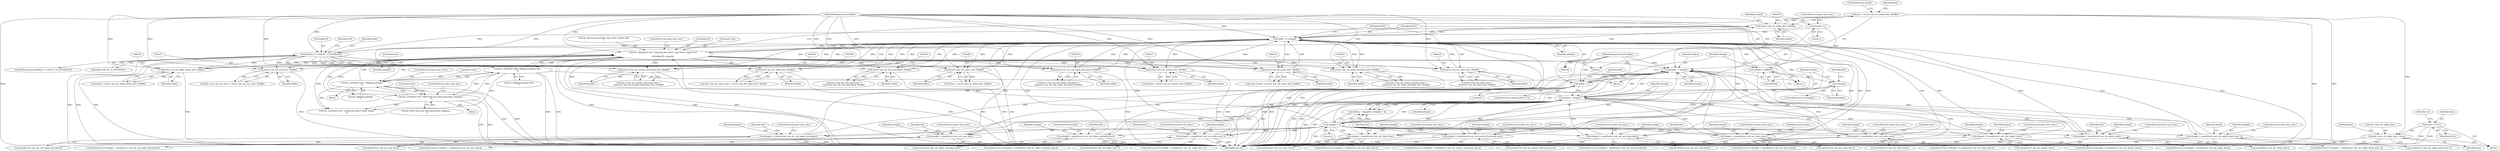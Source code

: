 digraph "0_linux_2e1c42391ff2556387b3cb6308b24f6f65619feb@pointer" {
"1000447" [label="(Call,hdr->usb_cdc_mdlm_desc = desc)"];
"1000335" [label="(Call,desc = (struct usb_cdc_mdlm_desc *)buffer)"];
"1000337" [label="(Call,(struct usb_cdc_mdlm_desc *)buffer)"];
"1000186" [label="(Call,buffer[1] != USB_DT_CS_INTERFACE)"];
"1000429" [label="(Call,buffer += elength)"];
"1000325" [label="(Call,elength < sizeof(struct usb_cdc_mdlm_desc *))"];
"1000171" [label="(Call,buflen < elength)"];
"1000146" [label="(Call,buflen > 0)"];
"1000426" [label="(Call,buflen -= elength)"];
"1000295" [label="(Call,elength < sizeof(struct usb_cdc_call_mgmt_descriptor))"];
"1000174" [label="(Call,elength < 3)"];
"1000391" [label="(Call,elength < sizeof(struct usb_cdc_mbim_extended_desc))"];
"1000310" [label="(Call,elength < sizeof(struct usb_cdc_dmm_desc))"];
"1000165" [label="(Call,elength = 1)"];
"1000262" [label="(Call,elength < sizeof(struct usb_cdc_acm_descriptor))"];
"1000206" [label="(Call,elength < sizeof(struct usb_cdc_union_desc))"];
"1000277" [label="(Call,elength != sizeof(struct usb_cdc_ether_desc))"];
"1000244" [label="(Call,elength != sizeof(struct usb_cdc_header_desc))"];
"1000376" [label="(Call,elength < sizeof(struct usb_cdc_mbim_desc))"];
"1000343" [label="(Call,elength < sizeof(struct usb_cdc_mdlm_detail_desc *))"];
"1000229" [label="(Call,elength < sizeof(struct usb_cdc_country_functional_desc))"];
"1000412" [label="(Call,dev_dbg(&intf->dev, \"Ignoring descriptor: type %02x, length %ud\n\",\n\t\t\t\t\tbuffer[2], elength))"];
"1000159" [label="(Call,dev_err(&intf->dev, \"skipping garbage byte\n\"))"];
"1000192" [label="(Call,dev_err(&intf->dev, \"skipping garbage\n\"))"];
"1000214" [label="(Call,dev_err(&intf->dev, \"More than one union descriptor, skipping ...\n\"))"];
"1000107" [label="(MethodParameterIn,u8 *buffer)"];
"1000361" [label="(Call,elength < sizeof(struct usb_cdc_ncm_desc))"];
"1000108" [label="(MethodParameterIn,int buflen)"];
"1000156" [label="(Call,!elength)"];
"1000150" [label="(Call,elength = buffer[0])"];
"1000355" [label="(Call,(struct usb_cdc_mdlm_detail_desc *)buffer)"];
"1000385" [label="(Call,(struct usb_cdc_mbim_desc *)buffer)"];
"1000271" [label="(Call,(struct usb_cdc_acm_descriptor *)buffer)"];
"1000319" [label="(Call,(struct usb_cdc_dmm_desc *)buffer)"];
"1000289" [label="(Call,(struct usb_cdc_ether_desc *)buffer)"];
"1000223" [label="(Call,(struct usb_cdc_union_desc *)buffer)"];
"1000238" [label="(Call,(struct usb_cdc_country_functional_desc *)buffer)"];
"1000400" [label="(Call,(struct usb_cdc_mbim_extended_desc *)buffer)"];
"1000256" [label="(Call,(struct usb_cdc_header_desc *)buffer)"];
"1000304" [label="(Call,(struct usb_cdc_call_mgmt_descriptor *)buffer)"];
"1000370" [label="(Call,(struct usb_cdc_ncm_desc *)buffer)"];
"1000127" [label="(Call,*desc = NULL)"];
"1000281" [label="(ControlStructure,goto next_desc;)"];
"1000321" [label="(Identifier,buffer)"];
"1000273" [label="(Identifier,buffer)"];
"1000312" [label="(Call,sizeof(struct usb_cdc_dmm_desc))"];
"1000240" [label="(Identifier,buffer)"];
"1000192" [label="(Call,dev_err(&intf->dev, \"skipping garbage\n\"))"];
"1000421" [label="(Identifier,elength)"];
"1000393" [label="(Call,sizeof(struct usb_cdc_mbim_extended_desc))"];
"1000266" [label="(ControlStructure,goto next_desc;)"];
"1000381" [label="(Call,hdr->usb_cdc_mbim_desc = (struct usb_cdc_mbim_desc *)buffer)"];
"1000262" [label="(Call,elength < sizeof(struct usb_cdc_acm_descriptor))"];
"1000205" [label="(ControlStructure,if (elength < sizeof(struct usb_cdc_union_desc)))"];
"1000454" [label="(Identifier,hdr)"];
"1000219" [label="(Literal,\"More than one union descriptor, skipping ...\n\")"];
"1000291" [label="(Identifier,buffer)"];
"1000347" [label="(ControlStructure,goto next_desc;)"];
"1000310" [label="(Call,elength < sizeof(struct usb_cdc_dmm_desc))"];
"1000109" [label="(Block,)"];
"1000186" [label="(Call,buffer[1] != USB_DT_CS_INTERFACE)"];
"1000426" [label="(Call,buflen -= elength)"];
"1000327" [label="(Call,sizeof(struct usb_cdc_mdlm_desc *))"];
"1000302" [label="(Identifier,hdr)"];
"1000231" [label="(Call,sizeof(struct usb_cdc_country_functional_desc))"];
"1000208" [label="(Call,sizeof(struct usb_cdc_union_desc))"];
"1000300" [label="(Call,hdr->usb_cdc_call_mgmt_descriptor =\n\t\t\t\t(struct usb_cdc_call_mgmt_descriptor *)buffer)"];
"1000133" [label="(Identifier,cnt)"];
"1000309" [label="(ControlStructure,if (elength < sizeof(struct usb_cdc_dmm_desc)))"];
"1000166" [label="(Identifier,elength)"];
"1000363" [label="(Call,sizeof(struct usb_cdc_ncm_desc))"];
"1000128" [label="(Identifier,desc)"];
"1000287" [label="(Call,ether = (struct usb_cdc_ether_desc *)buffer)"];
"1000172" [label="(Identifier,buflen)"];
"1000271" [label="(Call,(struct usb_cdc_acm_descriptor *)buffer)"];
"1000311" [label="(Identifier,elength)"];
"1000256" [label="(Call,(struct usb_cdc_header_desc *)buffer)"];
"1000230" [label="(Identifier,elength)"];
"1000413" [label="(Call,&intf->dev)"];
"1000250" [label="(Identifier,header)"];
"1000431" [label="(Identifier,elength)"];
"1000391" [label="(Call,elength < sizeof(struct usb_cdc_mbim_extended_desc))"];
"1000304" [label="(Call,(struct usb_cdc_call_mgmt_descriptor *)buffer)"];
"1000355" [label="(Call,(struct usb_cdc_mdlm_detail_desc *)buffer)"];
"1000314" [label="(ControlStructure,goto next_desc;)"];
"1000372" [label="(Identifier,buffer)"];
"1000390" [label="(ControlStructure,if (elength < sizeof(struct usb_cdc_mbim_extended_desc)))"];
"1000368" [label="(Identifier,hdr)"];
"1000375" [label="(ControlStructure,if (elength < sizeof(struct usb_cdc_mbim_desc)))"];
"1000258" [label="(Identifier,buffer)"];
"1000448" [label="(Call,hdr->usb_cdc_mdlm_desc)"];
"1000412" [label="(Call,dev_dbg(&intf->dev, \"Ignoring descriptor: type %02x, length %ud\n\",\n\t\t\t\t\tbuffer[2], elength))"];
"1000127" [label="(Call,*desc = NULL)"];
"1000263" [label="(Identifier,elength)"];
"1000269" [label="(Identifier,hdr)"];
"1000331" [label="(Identifier,desc)"];
"1000151" [label="(Identifier,elength)"];
"1000377" [label="(Identifier,elength)"];
"1000335" [label="(Call,desc = (struct usb_cdc_mdlm_desc *)buffer)"];
"1000459" [label="(MethodReturn,int)"];
"1000343" [label="(Call,elength < sizeof(struct usb_cdc_mdlm_detail_desc *))"];
"1000246" [label="(Call,sizeof(struct usb_cdc_header_desc))"];
"1000380" [label="(ControlStructure,goto next_desc;)"];
"1000324" [label="(ControlStructure,if (elength < sizeof(struct usb_cdc_mdlm_desc *)))"];
"1000289" [label="(Call,(struct usb_cdc_ether_desc *)buffer)"];
"1000387" [label="(Identifier,buffer)"];
"1000223" [label="(Call,(struct usb_cdc_union_desc *)buffer)"];
"1000185" [label="(ControlStructure,if (buffer[1] != USB_DT_CS_INTERFACE))"];
"1000370" [label="(Call,(struct usb_cdc_ncm_desc *)buffer)"];
"1000162" [label="(Identifier,intf)"];
"1000276" [label="(ControlStructure,if (elength != sizeof(struct usb_cdc_ether_desc)))"];
"1000108" [label="(MethodParameterIn,int buflen)"];
"1000429" [label="(Call,buffer += elength)"];
"1000294" [label="(ControlStructure,if (elength < sizeof(struct usb_cdc_call_mgmt_descriptor)))"];
"1000165" [label="(Call,elength = 1)"];
"1000215" [label="(Call,&intf->dev)"];
"1000171" [label="(Call,buflen < elength)"];
"1000361" [label="(Call,elength < sizeof(struct usb_cdc_ncm_desc))"];
"1000395" [label="(ControlStructure,break;)"];
"1000164" [label="(Literal,\"skipping garbage byte\n\")"];
"1000267" [label="(Call,hdr->usb_cdc_acm_descriptor =\n\t\t\t\t(struct usb_cdc_acm_descriptor *)buffer)"];
"1000366" [label="(Call,hdr->usb_cdc_ncm_desc = (struct usb_cdc_ncm_desc *)buffer)"];
"1000417" [label="(Literal,\"Ignoring descriptor: type %02x, length %ud\n\")"];
"1000342" [label="(ControlStructure,if (elength < sizeof(struct usb_cdc_mdlm_detail_desc *)))"];
"1000243" [label="(ControlStructure,if (elength != sizeof(struct usb_cdc_header_desc)))"];
"1000147" [label="(Identifier,buflen)"];
"1000317" [label="(Identifier,hdr)"];
"1000149" [label="(Block,)"];
"1000244" [label="(Call,elength != sizeof(struct usb_cdc_header_desc))"];
"1000233" [label="(ControlStructure,goto next_desc;)"];
"1000430" [label="(Identifier,buffer)"];
"1000168" [label="(ControlStructure,goto next_desc;)"];
"1000238" [label="(Call,(struct usb_cdc_country_functional_desc *)buffer)"];
"1000402" [label="(Identifier,buffer)"];
"1000349" [label="(Identifier,detail)"];
"1000306" [label="(Identifier,buffer)"];
"1000190" [label="(Identifier,USB_DT_CS_INTERFACE)"];
"1000170" [label="(Call,(buflen < elength) || (elength < 3))"];
"1000398" [label="(Identifier,hdr)"];
"1000248" [label="(ControlStructure,goto next_desc;)"];
"1000254" [label="(Call,header = (struct usb_cdc_header_desc *)buffer)"];
"1000400" [label="(Call,(struct usb_cdc_mbim_extended_desc *)buffer)"];
"1000174" [label="(Call,elength < 3)"];
"1000158" [label="(Block,)"];
"1000353" [label="(Call,detail = (struct usb_cdc_mdlm_detail_desc *)buffer)"];
"1000129" [label="(Identifier,NULL)"];
"1000193" [label="(Call,&intf->dev)"];
"1000178" [label="(Call,dev_err(&intf->dev, \"invalid descriptor buffer length\n\"))"];
"1000340" [label="(ControlStructure,break;)"];
"1000261" [label="(ControlStructure,if (elength < sizeof(struct usb_cdc_acm_descriptor)))"];
"1000295" [label="(Call,elength < sizeof(struct usb_cdc_call_mgmt_descriptor))"];
"1000329" [label="(ControlStructure,goto next_desc;)"];
"1000451" [label="(Identifier,desc)"];
"1000360" [label="(ControlStructure,if (elength < sizeof(struct usb_cdc_ncm_desc)))"];
"1000206" [label="(Call,elength < sizeof(struct usb_cdc_union_desc))"];
"1000447" [label="(Call,hdr->usb_cdc_mdlm_desc = desc)"];
"1000299" [label="(ControlStructure,goto next_desc;)"];
"1000176" [label="(Literal,3)"];
"1000283" [label="(Identifier,ether)"];
"1000203" [label="(Block,)"];
"1000210" [label="(ControlStructure,goto next_desc;)"];
"1000236" [label="(Identifier,hdr)"];
"1000264" [label="(Call,sizeof(struct usb_cdc_acm_descriptor))"];
"1000278" [label="(Identifier,elength)"];
"1000396" [label="(Call,hdr->usb_cdc_mbim_extended_desc =\n\t\t\t\t(struct usb_cdc_mbim_extended_desc *)buffer)"];
"1000150" [label="(Call,elength = buffer[0])"];
"1000365" [label="(ControlStructure,goto next_desc;)"];
"1000201" [label="(Identifier,buffer)"];
"1000319" [label="(Call,(struct usb_cdc_dmm_desc *)buffer)"];
"1000145" [label="(ControlStructure,while (buflen > 0))"];
"1000296" [label="(Identifier,elength)"];
"1000167" [label="(Literal,1)"];
"1000357" [label="(Identifier,buffer)"];
"1000220" [label="(ControlStructure,goto next_desc;)"];
"1000245" [label="(Identifier,elength)"];
"1000197" [label="(Literal,\"skipping garbage\n\")"];
"1000383" [label="(Identifier,hdr)"];
"1000157" [label="(Identifier,elength)"];
"1000234" [label="(Call,hdr->usb_cdc_country_functional_desc =\n\t\t\t\t(struct usb_cdc_country_functional_desc *)buffer)"];
"1000337" [label="(Call,(struct usb_cdc_mdlm_desc *)buffer)"];
"1000107" [label="(MethodParameterIn,u8 *buffer)"];
"1000326" [label="(Identifier,elength)"];
"1000155" [label="(ControlStructure,if (!elength))"];
"1000385" [label="(Call,(struct usb_cdc_mbim_desc *)buffer)"];
"1000187" [label="(Call,buffer[1])"];
"1000148" [label="(Literal,0)"];
"1000212" [label="(Identifier,union_header)"];
"1000422" [label="(ControlStructure,goto next_desc;)"];
"1000378" [label="(Call,sizeof(struct usb_cdc_mbim_desc))"];
"1000159" [label="(Call,dev_err(&intf->dev, \"skipping garbage byte\n\"))"];
"1000427" [label="(Identifier,buflen)"];
"1000345" [label="(Call,sizeof(struct usb_cdc_mdlm_detail_desc *))"];
"1000207" [label="(Identifier,elength)"];
"1000214" [label="(Call,dev_err(&intf->dev, \"More than one union descriptor, skipping ...\n\"))"];
"1000344" [label="(Identifier,elength)"];
"1000221" [label="(Call,union_header = (struct usb_cdc_union_desc *)buffer)"];
"1000315" [label="(Call,hdr->usb_cdc_dmm_desc =\n\t\t\t\t(struct usb_cdc_dmm_desc *)buffer)"];
"1000229" [label="(Call,elength < sizeof(struct usb_cdc_country_functional_desc))"];
"1000336" [label="(Identifier,desc)"];
"1000228" [label="(ControlStructure,if (elength < sizeof(struct usb_cdc_country_functional_desc)))"];
"1000152" [label="(Call,buffer[0])"];
"1000418" [label="(Call,buffer[2])"];
"1000225" [label="(Identifier,buffer)"];
"1000195" [label="(Identifier,intf)"];
"1000173" [label="(Identifier,elength)"];
"1000362" [label="(Identifier,elength)"];
"1000428" [label="(Identifier,elength)"];
"1000325" [label="(Call,elength < sizeof(struct usb_cdc_mdlm_desc *))"];
"1000156" [label="(Call,!elength)"];
"1000392" [label="(Identifier,elength)"];
"1000279" [label="(Call,sizeof(struct usb_cdc_ether_desc))"];
"1000198" [label="(ControlStructure,goto next_desc;)"];
"1000297" [label="(Call,sizeof(struct usb_cdc_call_mgmt_descriptor))"];
"1000191" [label="(Block,)"];
"1000339" [label="(Identifier,buffer)"];
"1000160" [label="(Call,&intf->dev)"];
"1000146" [label="(Call,buflen > 0)"];
"1000175" [label="(Identifier,elength)"];
"1000434" [label="(Identifier,hdr)"];
"1000213" [label="(Block,)"];
"1000376" [label="(Call,elength < sizeof(struct usb_cdc_mbim_desc))"];
"1000277" [label="(Call,elength != sizeof(struct usb_cdc_ether_desc))"];
"1000447" -> "1000109"  [label="AST: "];
"1000447" -> "1000451"  [label="CFG: "];
"1000448" -> "1000447"  [label="AST: "];
"1000451" -> "1000447"  [label="AST: "];
"1000454" -> "1000447"  [label="CFG: "];
"1000447" -> "1000459"  [label="DDG: "];
"1000447" -> "1000459"  [label="DDG: "];
"1000335" -> "1000447"  [label="DDG: "];
"1000127" -> "1000447"  [label="DDG: "];
"1000335" -> "1000203"  [label="AST: "];
"1000335" -> "1000337"  [label="CFG: "];
"1000336" -> "1000335"  [label="AST: "];
"1000337" -> "1000335"  [label="AST: "];
"1000340" -> "1000335"  [label="CFG: "];
"1000335" -> "1000459"  [label="DDG: "];
"1000335" -> "1000459"  [label="DDG: "];
"1000337" -> "1000335"  [label="DDG: "];
"1000337" -> "1000339"  [label="CFG: "];
"1000338" -> "1000337"  [label="AST: "];
"1000339" -> "1000337"  [label="AST: "];
"1000337" -> "1000459"  [label="DDG: "];
"1000186" -> "1000337"  [label="DDG: "];
"1000412" -> "1000337"  [label="DDG: "];
"1000429" -> "1000337"  [label="DDG: "];
"1000107" -> "1000337"  [label="DDG: "];
"1000337" -> "1000429"  [label="DDG: "];
"1000186" -> "1000185"  [label="AST: "];
"1000186" -> "1000190"  [label="CFG: "];
"1000187" -> "1000186"  [label="AST: "];
"1000190" -> "1000186"  [label="AST: "];
"1000195" -> "1000186"  [label="CFG: "];
"1000201" -> "1000186"  [label="CFG: "];
"1000186" -> "1000459"  [label="DDG: "];
"1000186" -> "1000459"  [label="DDG: "];
"1000186" -> "1000459"  [label="DDG: "];
"1000429" -> "1000186"  [label="DDG: "];
"1000107" -> "1000186"  [label="DDG: "];
"1000186" -> "1000223"  [label="DDG: "];
"1000186" -> "1000238"  [label="DDG: "];
"1000186" -> "1000256"  [label="DDG: "];
"1000186" -> "1000271"  [label="DDG: "];
"1000186" -> "1000289"  [label="DDG: "];
"1000186" -> "1000304"  [label="DDG: "];
"1000186" -> "1000319"  [label="DDG: "];
"1000186" -> "1000355"  [label="DDG: "];
"1000186" -> "1000370"  [label="DDG: "];
"1000186" -> "1000385"  [label="DDG: "];
"1000186" -> "1000400"  [label="DDG: "];
"1000186" -> "1000429"  [label="DDG: "];
"1000429" -> "1000149"  [label="AST: "];
"1000429" -> "1000431"  [label="CFG: "];
"1000430" -> "1000429"  [label="AST: "];
"1000431" -> "1000429"  [label="AST: "];
"1000147" -> "1000429"  [label="CFG: "];
"1000429" -> "1000459"  [label="DDG: "];
"1000429" -> "1000459"  [label="DDG: "];
"1000429" -> "1000150"  [label="DDG: "];
"1000429" -> "1000223"  [label="DDG: "];
"1000429" -> "1000238"  [label="DDG: "];
"1000429" -> "1000256"  [label="DDG: "];
"1000429" -> "1000271"  [label="DDG: "];
"1000429" -> "1000289"  [label="DDG: "];
"1000429" -> "1000304"  [label="DDG: "];
"1000429" -> "1000319"  [label="DDG: "];
"1000429" -> "1000355"  [label="DDG: "];
"1000429" -> "1000370"  [label="DDG: "];
"1000429" -> "1000385"  [label="DDG: "];
"1000429" -> "1000400"  [label="DDG: "];
"1000429" -> "1000412"  [label="DDG: "];
"1000325" -> "1000429"  [label="DDG: "];
"1000295" -> "1000429"  [label="DDG: "];
"1000391" -> "1000429"  [label="DDG: "];
"1000310" -> "1000429"  [label="DDG: "];
"1000165" -> "1000429"  [label="DDG: "];
"1000262" -> "1000429"  [label="DDG: "];
"1000206" -> "1000429"  [label="DDG: "];
"1000277" -> "1000429"  [label="DDG: "];
"1000171" -> "1000429"  [label="DDG: "];
"1000244" -> "1000429"  [label="DDG: "];
"1000174" -> "1000429"  [label="DDG: "];
"1000376" -> "1000429"  [label="DDG: "];
"1000343" -> "1000429"  [label="DDG: "];
"1000229" -> "1000429"  [label="DDG: "];
"1000412" -> "1000429"  [label="DDG: "];
"1000412" -> "1000429"  [label="DDG: "];
"1000361" -> "1000429"  [label="DDG: "];
"1000355" -> "1000429"  [label="DDG: "];
"1000385" -> "1000429"  [label="DDG: "];
"1000271" -> "1000429"  [label="DDG: "];
"1000319" -> "1000429"  [label="DDG: "];
"1000289" -> "1000429"  [label="DDG: "];
"1000223" -> "1000429"  [label="DDG: "];
"1000238" -> "1000429"  [label="DDG: "];
"1000400" -> "1000429"  [label="DDG: "];
"1000256" -> "1000429"  [label="DDG: "];
"1000304" -> "1000429"  [label="DDG: "];
"1000370" -> "1000429"  [label="DDG: "];
"1000107" -> "1000429"  [label="DDG: "];
"1000325" -> "1000324"  [label="AST: "];
"1000325" -> "1000327"  [label="CFG: "];
"1000326" -> "1000325"  [label="AST: "];
"1000327" -> "1000325"  [label="AST: "];
"1000329" -> "1000325"  [label="CFG: "];
"1000331" -> "1000325"  [label="CFG: "];
"1000325" -> "1000459"  [label="DDG: "];
"1000325" -> "1000459"  [label="DDG: "];
"1000171" -> "1000325"  [label="DDG: "];
"1000174" -> "1000325"  [label="DDG: "];
"1000325" -> "1000426"  [label="DDG: "];
"1000171" -> "1000170"  [label="AST: "];
"1000171" -> "1000173"  [label="CFG: "];
"1000172" -> "1000171"  [label="AST: "];
"1000173" -> "1000171"  [label="AST: "];
"1000175" -> "1000171"  [label="CFG: "];
"1000170" -> "1000171"  [label="CFG: "];
"1000171" -> "1000459"  [label="DDG: "];
"1000171" -> "1000459"  [label="DDG: "];
"1000171" -> "1000170"  [label="DDG: "];
"1000171" -> "1000170"  [label="DDG: "];
"1000146" -> "1000171"  [label="DDG: "];
"1000108" -> "1000171"  [label="DDG: "];
"1000156" -> "1000171"  [label="DDG: "];
"1000171" -> "1000174"  [label="DDG: "];
"1000171" -> "1000206"  [label="DDG: "];
"1000171" -> "1000229"  [label="DDG: "];
"1000171" -> "1000244"  [label="DDG: "];
"1000171" -> "1000262"  [label="DDG: "];
"1000171" -> "1000277"  [label="DDG: "];
"1000171" -> "1000295"  [label="DDG: "];
"1000171" -> "1000310"  [label="DDG: "];
"1000171" -> "1000343"  [label="DDG: "];
"1000171" -> "1000361"  [label="DDG: "];
"1000171" -> "1000376"  [label="DDG: "];
"1000171" -> "1000391"  [label="DDG: "];
"1000171" -> "1000412"  [label="DDG: "];
"1000171" -> "1000426"  [label="DDG: "];
"1000171" -> "1000426"  [label="DDG: "];
"1000146" -> "1000145"  [label="AST: "];
"1000146" -> "1000148"  [label="CFG: "];
"1000147" -> "1000146"  [label="AST: "];
"1000148" -> "1000146"  [label="AST: "];
"1000151" -> "1000146"  [label="CFG: "];
"1000434" -> "1000146"  [label="CFG: "];
"1000146" -> "1000459"  [label="DDG: "];
"1000146" -> "1000459"  [label="DDG: "];
"1000426" -> "1000146"  [label="DDG: "];
"1000108" -> "1000146"  [label="DDG: "];
"1000146" -> "1000426"  [label="DDG: "];
"1000426" -> "1000149"  [label="AST: "];
"1000426" -> "1000428"  [label="CFG: "];
"1000427" -> "1000426"  [label="AST: "];
"1000428" -> "1000426"  [label="AST: "];
"1000430" -> "1000426"  [label="CFG: "];
"1000295" -> "1000426"  [label="DDG: "];
"1000391" -> "1000426"  [label="DDG: "];
"1000310" -> "1000426"  [label="DDG: "];
"1000165" -> "1000426"  [label="DDG: "];
"1000262" -> "1000426"  [label="DDG: "];
"1000206" -> "1000426"  [label="DDG: "];
"1000277" -> "1000426"  [label="DDG: "];
"1000244" -> "1000426"  [label="DDG: "];
"1000174" -> "1000426"  [label="DDG: "];
"1000376" -> "1000426"  [label="DDG: "];
"1000343" -> "1000426"  [label="DDG: "];
"1000229" -> "1000426"  [label="DDG: "];
"1000412" -> "1000426"  [label="DDG: "];
"1000361" -> "1000426"  [label="DDG: "];
"1000108" -> "1000426"  [label="DDG: "];
"1000295" -> "1000294"  [label="AST: "];
"1000295" -> "1000297"  [label="CFG: "];
"1000296" -> "1000295"  [label="AST: "];
"1000297" -> "1000295"  [label="AST: "];
"1000299" -> "1000295"  [label="CFG: "];
"1000302" -> "1000295"  [label="CFG: "];
"1000295" -> "1000459"  [label="DDG: "];
"1000295" -> "1000459"  [label="DDG: "];
"1000174" -> "1000295"  [label="DDG: "];
"1000174" -> "1000170"  [label="AST: "];
"1000174" -> "1000176"  [label="CFG: "];
"1000175" -> "1000174"  [label="AST: "];
"1000176" -> "1000174"  [label="AST: "];
"1000170" -> "1000174"  [label="CFG: "];
"1000174" -> "1000459"  [label="DDG: "];
"1000174" -> "1000170"  [label="DDG: "];
"1000174" -> "1000170"  [label="DDG: "];
"1000174" -> "1000206"  [label="DDG: "];
"1000174" -> "1000229"  [label="DDG: "];
"1000174" -> "1000244"  [label="DDG: "];
"1000174" -> "1000262"  [label="DDG: "];
"1000174" -> "1000277"  [label="DDG: "];
"1000174" -> "1000310"  [label="DDG: "];
"1000174" -> "1000343"  [label="DDG: "];
"1000174" -> "1000361"  [label="DDG: "];
"1000174" -> "1000376"  [label="DDG: "];
"1000174" -> "1000391"  [label="DDG: "];
"1000174" -> "1000412"  [label="DDG: "];
"1000391" -> "1000390"  [label="AST: "];
"1000391" -> "1000393"  [label="CFG: "];
"1000392" -> "1000391"  [label="AST: "];
"1000393" -> "1000391"  [label="AST: "];
"1000395" -> "1000391"  [label="CFG: "];
"1000398" -> "1000391"  [label="CFG: "];
"1000391" -> "1000459"  [label="DDG: "];
"1000391" -> "1000459"  [label="DDG: "];
"1000310" -> "1000309"  [label="AST: "];
"1000310" -> "1000312"  [label="CFG: "];
"1000311" -> "1000310"  [label="AST: "];
"1000312" -> "1000310"  [label="AST: "];
"1000314" -> "1000310"  [label="CFG: "];
"1000317" -> "1000310"  [label="CFG: "];
"1000310" -> "1000459"  [label="DDG: "];
"1000310" -> "1000459"  [label="DDG: "];
"1000165" -> "1000158"  [label="AST: "];
"1000165" -> "1000167"  [label="CFG: "];
"1000166" -> "1000165"  [label="AST: "];
"1000167" -> "1000165"  [label="AST: "];
"1000168" -> "1000165"  [label="CFG: "];
"1000262" -> "1000261"  [label="AST: "];
"1000262" -> "1000264"  [label="CFG: "];
"1000263" -> "1000262"  [label="AST: "];
"1000264" -> "1000262"  [label="AST: "];
"1000266" -> "1000262"  [label="CFG: "];
"1000269" -> "1000262"  [label="CFG: "];
"1000262" -> "1000459"  [label="DDG: "];
"1000262" -> "1000459"  [label="DDG: "];
"1000206" -> "1000205"  [label="AST: "];
"1000206" -> "1000208"  [label="CFG: "];
"1000207" -> "1000206"  [label="AST: "];
"1000208" -> "1000206"  [label="AST: "];
"1000210" -> "1000206"  [label="CFG: "];
"1000212" -> "1000206"  [label="CFG: "];
"1000206" -> "1000459"  [label="DDG: "];
"1000206" -> "1000459"  [label="DDG: "];
"1000277" -> "1000276"  [label="AST: "];
"1000277" -> "1000279"  [label="CFG: "];
"1000278" -> "1000277"  [label="AST: "];
"1000279" -> "1000277"  [label="AST: "];
"1000281" -> "1000277"  [label="CFG: "];
"1000283" -> "1000277"  [label="CFG: "];
"1000277" -> "1000459"  [label="DDG: "];
"1000277" -> "1000459"  [label="DDG: "];
"1000244" -> "1000243"  [label="AST: "];
"1000244" -> "1000246"  [label="CFG: "];
"1000245" -> "1000244"  [label="AST: "];
"1000246" -> "1000244"  [label="AST: "];
"1000248" -> "1000244"  [label="CFG: "];
"1000250" -> "1000244"  [label="CFG: "];
"1000244" -> "1000459"  [label="DDG: "];
"1000244" -> "1000459"  [label="DDG: "];
"1000376" -> "1000375"  [label="AST: "];
"1000376" -> "1000378"  [label="CFG: "];
"1000377" -> "1000376"  [label="AST: "];
"1000378" -> "1000376"  [label="AST: "];
"1000380" -> "1000376"  [label="CFG: "];
"1000383" -> "1000376"  [label="CFG: "];
"1000376" -> "1000459"  [label="DDG: "];
"1000376" -> "1000459"  [label="DDG: "];
"1000343" -> "1000342"  [label="AST: "];
"1000343" -> "1000345"  [label="CFG: "];
"1000344" -> "1000343"  [label="AST: "];
"1000345" -> "1000343"  [label="AST: "];
"1000347" -> "1000343"  [label="CFG: "];
"1000349" -> "1000343"  [label="CFG: "];
"1000343" -> "1000459"  [label="DDG: "];
"1000343" -> "1000459"  [label="DDG: "];
"1000229" -> "1000228"  [label="AST: "];
"1000229" -> "1000231"  [label="CFG: "];
"1000230" -> "1000229"  [label="AST: "];
"1000231" -> "1000229"  [label="AST: "];
"1000233" -> "1000229"  [label="CFG: "];
"1000236" -> "1000229"  [label="CFG: "];
"1000229" -> "1000459"  [label="DDG: "];
"1000229" -> "1000459"  [label="DDG: "];
"1000412" -> "1000203"  [label="AST: "];
"1000412" -> "1000421"  [label="CFG: "];
"1000413" -> "1000412"  [label="AST: "];
"1000417" -> "1000412"  [label="AST: "];
"1000418" -> "1000412"  [label="AST: "];
"1000421" -> "1000412"  [label="AST: "];
"1000422" -> "1000412"  [label="CFG: "];
"1000412" -> "1000459"  [label="DDG: "];
"1000412" -> "1000459"  [label="DDG: "];
"1000412" -> "1000459"  [label="DDG: "];
"1000412" -> "1000159"  [label="DDG: "];
"1000412" -> "1000178"  [label="DDG: "];
"1000412" -> "1000192"  [label="DDG: "];
"1000412" -> "1000214"  [label="DDG: "];
"1000412" -> "1000223"  [label="DDG: "];
"1000412" -> "1000238"  [label="DDG: "];
"1000412" -> "1000256"  [label="DDG: "];
"1000412" -> "1000271"  [label="DDG: "];
"1000412" -> "1000289"  [label="DDG: "];
"1000412" -> "1000304"  [label="DDG: "];
"1000412" -> "1000319"  [label="DDG: "];
"1000412" -> "1000355"  [label="DDG: "];
"1000412" -> "1000370"  [label="DDG: "];
"1000412" -> "1000385"  [label="DDG: "];
"1000412" -> "1000400"  [label="DDG: "];
"1000159" -> "1000412"  [label="DDG: "];
"1000192" -> "1000412"  [label="DDG: "];
"1000214" -> "1000412"  [label="DDG: "];
"1000107" -> "1000412"  [label="DDG: "];
"1000159" -> "1000158"  [label="AST: "];
"1000159" -> "1000164"  [label="CFG: "];
"1000160" -> "1000159"  [label="AST: "];
"1000164" -> "1000159"  [label="AST: "];
"1000166" -> "1000159"  [label="CFG: "];
"1000159" -> "1000459"  [label="DDG: "];
"1000159" -> "1000459"  [label="DDG: "];
"1000192" -> "1000159"  [label="DDG: "];
"1000214" -> "1000159"  [label="DDG: "];
"1000159" -> "1000178"  [label="DDG: "];
"1000159" -> "1000192"  [label="DDG: "];
"1000159" -> "1000214"  [label="DDG: "];
"1000192" -> "1000191"  [label="AST: "];
"1000192" -> "1000197"  [label="CFG: "];
"1000193" -> "1000192"  [label="AST: "];
"1000197" -> "1000192"  [label="AST: "];
"1000198" -> "1000192"  [label="CFG: "];
"1000192" -> "1000459"  [label="DDG: "];
"1000192" -> "1000459"  [label="DDG: "];
"1000192" -> "1000178"  [label="DDG: "];
"1000214" -> "1000192"  [label="DDG: "];
"1000192" -> "1000214"  [label="DDG: "];
"1000214" -> "1000213"  [label="AST: "];
"1000214" -> "1000219"  [label="CFG: "];
"1000215" -> "1000214"  [label="AST: "];
"1000219" -> "1000214"  [label="AST: "];
"1000220" -> "1000214"  [label="CFG: "];
"1000214" -> "1000459"  [label="DDG: "];
"1000214" -> "1000459"  [label="DDG: "];
"1000214" -> "1000178"  [label="DDG: "];
"1000107" -> "1000104"  [label="AST: "];
"1000107" -> "1000459"  [label="DDG: "];
"1000107" -> "1000150"  [label="DDG: "];
"1000107" -> "1000223"  [label="DDG: "];
"1000107" -> "1000238"  [label="DDG: "];
"1000107" -> "1000256"  [label="DDG: "];
"1000107" -> "1000271"  [label="DDG: "];
"1000107" -> "1000289"  [label="DDG: "];
"1000107" -> "1000304"  [label="DDG: "];
"1000107" -> "1000319"  [label="DDG: "];
"1000107" -> "1000355"  [label="DDG: "];
"1000107" -> "1000370"  [label="DDG: "];
"1000107" -> "1000385"  [label="DDG: "];
"1000107" -> "1000400"  [label="DDG: "];
"1000361" -> "1000360"  [label="AST: "];
"1000361" -> "1000363"  [label="CFG: "];
"1000362" -> "1000361"  [label="AST: "];
"1000363" -> "1000361"  [label="AST: "];
"1000365" -> "1000361"  [label="CFG: "];
"1000368" -> "1000361"  [label="CFG: "];
"1000361" -> "1000459"  [label="DDG: "];
"1000361" -> "1000459"  [label="DDG: "];
"1000108" -> "1000104"  [label="AST: "];
"1000108" -> "1000459"  [label="DDG: "];
"1000156" -> "1000155"  [label="AST: "];
"1000156" -> "1000157"  [label="CFG: "];
"1000157" -> "1000156"  [label="AST: "];
"1000162" -> "1000156"  [label="CFG: "];
"1000172" -> "1000156"  [label="CFG: "];
"1000156" -> "1000459"  [label="DDG: "];
"1000150" -> "1000156"  [label="DDG: "];
"1000150" -> "1000149"  [label="AST: "];
"1000150" -> "1000152"  [label="CFG: "];
"1000151" -> "1000150"  [label="AST: "];
"1000152" -> "1000150"  [label="AST: "];
"1000157" -> "1000150"  [label="CFG: "];
"1000150" -> "1000459"  [label="DDG: "];
"1000355" -> "1000353"  [label="AST: "];
"1000355" -> "1000357"  [label="CFG: "];
"1000356" -> "1000355"  [label="AST: "];
"1000357" -> "1000355"  [label="AST: "];
"1000353" -> "1000355"  [label="CFG: "];
"1000355" -> "1000459"  [label="DDG: "];
"1000355" -> "1000353"  [label="DDG: "];
"1000385" -> "1000381"  [label="AST: "];
"1000385" -> "1000387"  [label="CFG: "];
"1000386" -> "1000385"  [label="AST: "];
"1000387" -> "1000385"  [label="AST: "];
"1000381" -> "1000385"  [label="CFG: "];
"1000385" -> "1000459"  [label="DDG: "];
"1000385" -> "1000381"  [label="DDG: "];
"1000271" -> "1000267"  [label="AST: "];
"1000271" -> "1000273"  [label="CFG: "];
"1000272" -> "1000271"  [label="AST: "];
"1000273" -> "1000271"  [label="AST: "];
"1000267" -> "1000271"  [label="CFG: "];
"1000271" -> "1000459"  [label="DDG: "];
"1000271" -> "1000267"  [label="DDG: "];
"1000319" -> "1000315"  [label="AST: "];
"1000319" -> "1000321"  [label="CFG: "];
"1000320" -> "1000319"  [label="AST: "];
"1000321" -> "1000319"  [label="AST: "];
"1000315" -> "1000319"  [label="CFG: "];
"1000319" -> "1000459"  [label="DDG: "];
"1000319" -> "1000315"  [label="DDG: "];
"1000289" -> "1000287"  [label="AST: "];
"1000289" -> "1000291"  [label="CFG: "];
"1000290" -> "1000289"  [label="AST: "];
"1000291" -> "1000289"  [label="AST: "];
"1000287" -> "1000289"  [label="CFG: "];
"1000289" -> "1000459"  [label="DDG: "];
"1000289" -> "1000287"  [label="DDG: "];
"1000223" -> "1000221"  [label="AST: "];
"1000223" -> "1000225"  [label="CFG: "];
"1000224" -> "1000223"  [label="AST: "];
"1000225" -> "1000223"  [label="AST: "];
"1000221" -> "1000223"  [label="CFG: "];
"1000223" -> "1000459"  [label="DDG: "];
"1000223" -> "1000221"  [label="DDG: "];
"1000238" -> "1000234"  [label="AST: "];
"1000238" -> "1000240"  [label="CFG: "];
"1000239" -> "1000238"  [label="AST: "];
"1000240" -> "1000238"  [label="AST: "];
"1000234" -> "1000238"  [label="CFG: "];
"1000238" -> "1000459"  [label="DDG: "];
"1000238" -> "1000234"  [label="DDG: "];
"1000400" -> "1000396"  [label="AST: "];
"1000400" -> "1000402"  [label="CFG: "];
"1000401" -> "1000400"  [label="AST: "];
"1000402" -> "1000400"  [label="AST: "];
"1000396" -> "1000400"  [label="CFG: "];
"1000400" -> "1000459"  [label="DDG: "];
"1000400" -> "1000396"  [label="DDG: "];
"1000256" -> "1000254"  [label="AST: "];
"1000256" -> "1000258"  [label="CFG: "];
"1000257" -> "1000256"  [label="AST: "];
"1000258" -> "1000256"  [label="AST: "];
"1000254" -> "1000256"  [label="CFG: "];
"1000256" -> "1000459"  [label="DDG: "];
"1000256" -> "1000254"  [label="DDG: "];
"1000304" -> "1000300"  [label="AST: "];
"1000304" -> "1000306"  [label="CFG: "];
"1000305" -> "1000304"  [label="AST: "];
"1000306" -> "1000304"  [label="AST: "];
"1000300" -> "1000304"  [label="CFG: "];
"1000304" -> "1000459"  [label="DDG: "];
"1000304" -> "1000300"  [label="DDG: "];
"1000370" -> "1000366"  [label="AST: "];
"1000370" -> "1000372"  [label="CFG: "];
"1000371" -> "1000370"  [label="AST: "];
"1000372" -> "1000370"  [label="AST: "];
"1000366" -> "1000370"  [label="CFG: "];
"1000370" -> "1000459"  [label="DDG: "];
"1000370" -> "1000366"  [label="DDG: "];
"1000127" -> "1000109"  [label="AST: "];
"1000127" -> "1000129"  [label="CFG: "];
"1000128" -> "1000127"  [label="AST: "];
"1000129" -> "1000127"  [label="AST: "];
"1000133" -> "1000127"  [label="CFG: "];
"1000127" -> "1000459"  [label="DDG: "];
"1000127" -> "1000459"  [label="DDG: "];
}
